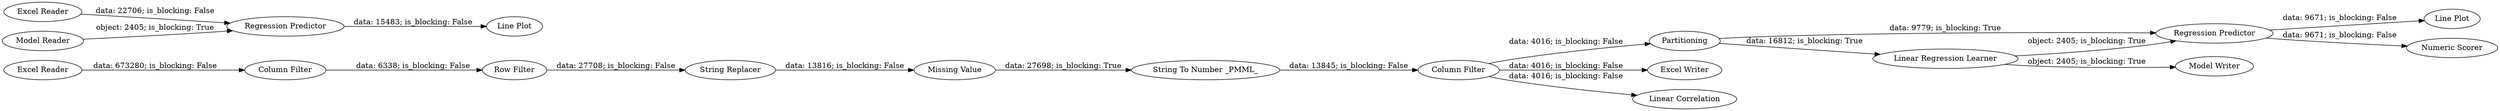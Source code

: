 digraph {
	"5675888257017926809_23" [label="Line Plot"]
	"5675888257017926809_21" [label="Numeric Scorer"]
	"5675888257017926809_30" [label="Line Plot"]
	"5675888257017926809_28" [label="Excel Reader"]
	"5675888257017926809_16" [label=Partitioning]
	"5675888257017926809_4" [label="String Replacer"]
	"5675888257017926809_24" [label="Excel Writer"]
	"5675888257017926809_20" [label="Model Writer"]
	"5675888257017926809_14" [label="Column Filter"]
	"5675888257017926809_5" [label="Missing Value"]
	"5675888257017926809_15" [label="Linear Correlation"]
	"5675888257017926809_2" [label="Column Filter"]
	"5675888257017926809_6" [label="String To Number _PMML_"]
	"5675888257017926809_19" [label="Regression Predictor"]
	"5675888257017926809_3" [label="Row Filter"]
	"5675888257017926809_29" [label="Excel Reader"]
	"5675888257017926809_26" [label="Model Reader"]
	"5675888257017926809_27" [label="Regression Predictor"]
	"5675888257017926809_18" [label="Linear Regression Learner"]
	"5675888257017926809_26" -> "5675888257017926809_27" [label="object: 2405; is_blocking: True"]
	"5675888257017926809_19" -> "5675888257017926809_23" [label="data: 9671; is_blocking: False"]
	"5675888257017926809_14" -> "5675888257017926809_15" [label="data: 4016; is_blocking: False"]
	"5675888257017926809_14" -> "5675888257017926809_24" [label="data: 4016; is_blocking: False"]
	"5675888257017926809_19" -> "5675888257017926809_21" [label="data: 9671; is_blocking: False"]
	"5675888257017926809_27" -> "5675888257017926809_30" [label="data: 15483; is_blocking: False"]
	"5675888257017926809_29" -> "5675888257017926809_2" [label="data: 673280; is_blocking: False"]
	"5675888257017926809_2" -> "5675888257017926809_3" [label="data: 6338; is_blocking: False"]
	"5675888257017926809_3" -> "5675888257017926809_4" [label="data: 27708; is_blocking: False"]
	"5675888257017926809_5" -> "5675888257017926809_6" [label="data: 27698; is_blocking: True"]
	"5675888257017926809_14" -> "5675888257017926809_16" [label="data: 4016; is_blocking: False"]
	"5675888257017926809_16" -> "5675888257017926809_18" [label="data: 16812; is_blocking: True"]
	"5675888257017926809_28" -> "5675888257017926809_27" [label="data: 22706; is_blocking: False"]
	"5675888257017926809_16" -> "5675888257017926809_19" [label="data: 9779; is_blocking: True"]
	"5675888257017926809_6" -> "5675888257017926809_14" [label="data: 13845; is_blocking: False"]
	"5675888257017926809_18" -> "5675888257017926809_19" [label="object: 2405; is_blocking: True"]
	"5675888257017926809_18" -> "5675888257017926809_20" [label="object: 2405; is_blocking: True"]
	"5675888257017926809_4" -> "5675888257017926809_5" [label="data: 13816; is_blocking: False"]
	rankdir=LR
}
